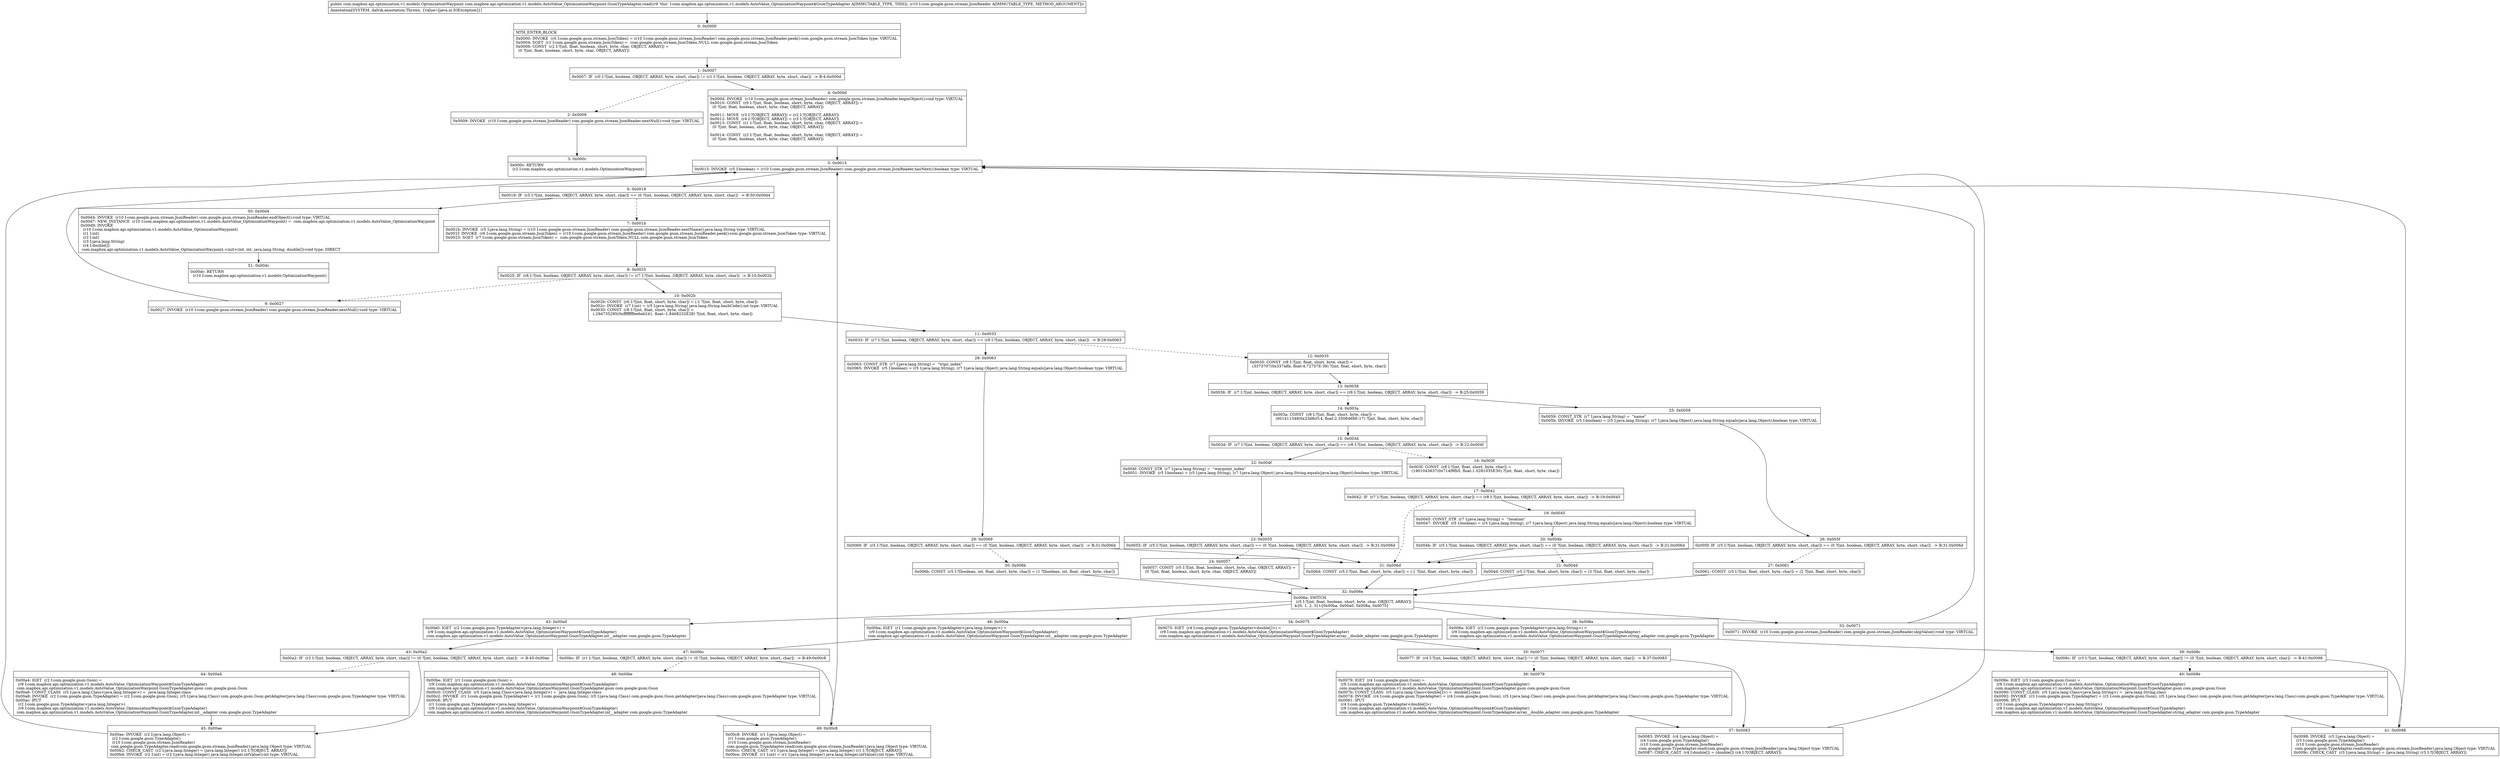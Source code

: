 digraph "CFG forcom.mapbox.api.optimization.v1.models.AutoValue_OptimizationWaypoint.GsonTypeAdapter.read(Lcom\/google\/gson\/stream\/JsonReader;)Lcom\/mapbox\/api\/optimization\/v1\/models\/OptimizationWaypoint;" {
Node_0 [shape=record,label="{0\:\ 0x0000|MTH_ENTER_BLOCK\l|0x0000: INVOKE  (r0 I:com.google.gson.stream.JsonToken) = (r10 I:com.google.gson.stream.JsonReader) com.google.gson.stream.JsonReader.peek():com.google.gson.stream.JsonToken type: VIRTUAL \l0x0004: SGET  (r1 I:com.google.gson.stream.JsonToken) =  com.google.gson.stream.JsonToken.NULL com.google.gson.stream.JsonToken \l0x0006: CONST  (r2 I:?[int, float, boolean, short, byte, char, OBJECT, ARRAY]) = \l  (0 ?[int, float, boolean, short, byte, char, OBJECT, ARRAY])\l \l}"];
Node_1 [shape=record,label="{1\:\ 0x0007|0x0007: IF  (r0 I:?[int, boolean, OBJECT, ARRAY, byte, short, char]) != (r1 I:?[int, boolean, OBJECT, ARRAY, byte, short, char])  \-\> B:4:0x000d \l}"];
Node_2 [shape=record,label="{2\:\ 0x0009|0x0009: INVOKE  (r10 I:com.google.gson.stream.JsonReader) com.google.gson.stream.JsonReader.nextNull():void type: VIRTUAL \l}"];
Node_3 [shape=record,label="{3\:\ 0x000c|0x000c: RETURN  \l  (r2 I:com.mapbox.api.optimization.v1.models.OptimizationWaypoint)\l \l}"];
Node_4 [shape=record,label="{4\:\ 0x000d|0x000d: INVOKE  (r10 I:com.google.gson.stream.JsonReader) com.google.gson.stream.JsonReader.beginObject():void type: VIRTUAL \l0x0010: CONST  (r0 I:?[int, float, boolean, short, byte, char, OBJECT, ARRAY]) = \l  (0 ?[int, float, boolean, short, byte, char, OBJECT, ARRAY])\l \l0x0011: MOVE  (r3 I:?[OBJECT, ARRAY]) = (r2 I:?[OBJECT, ARRAY]) \l0x0012: MOVE  (r4 I:?[OBJECT, ARRAY]) = (r3 I:?[OBJECT, ARRAY]) \l0x0013: CONST  (r1 I:?[int, float, boolean, short, byte, char, OBJECT, ARRAY]) = \l  (0 ?[int, float, boolean, short, byte, char, OBJECT, ARRAY])\l \l0x0014: CONST  (r2 I:?[int, float, boolean, short, byte, char, OBJECT, ARRAY]) = \l  (0 ?[int, float, boolean, short, byte, char, OBJECT, ARRAY])\l \l}"];
Node_5 [shape=record,label="{5\:\ 0x0015|0x0015: INVOKE  (r5 I:boolean) = (r10 I:com.google.gson.stream.JsonReader) com.google.gson.stream.JsonReader.hasNext():boolean type: VIRTUAL \l}"];
Node_6 [shape=record,label="{6\:\ 0x0019|0x0019: IF  (r5 I:?[int, boolean, OBJECT, ARRAY, byte, short, char]) == (0 ?[int, boolean, OBJECT, ARRAY, byte, short, char])  \-\> B:50:0x00d4 \l}"];
Node_7 [shape=record,label="{7\:\ 0x001b|0x001b: INVOKE  (r5 I:java.lang.String) = (r10 I:com.google.gson.stream.JsonReader) com.google.gson.stream.JsonReader.nextName():java.lang.String type: VIRTUAL \l0x001f: INVOKE  (r6 I:com.google.gson.stream.JsonToken) = (r10 I:com.google.gson.stream.JsonReader) com.google.gson.stream.JsonReader.peek():com.google.gson.stream.JsonToken type: VIRTUAL \l0x0023: SGET  (r7 I:com.google.gson.stream.JsonToken) =  com.google.gson.stream.JsonToken.NULL com.google.gson.stream.JsonToken \l}"];
Node_8 [shape=record,label="{8\:\ 0x0025|0x0025: IF  (r6 I:?[int, boolean, OBJECT, ARRAY, byte, short, char]) != (r7 I:?[int, boolean, OBJECT, ARRAY, byte, short, char])  \-\> B:10:0x002b \l}"];
Node_9 [shape=record,label="{9\:\ 0x0027|0x0027: INVOKE  (r10 I:com.google.gson.stream.JsonReader) com.google.gson.stream.JsonReader.nextNull():void type: VIRTUAL \l}"];
Node_10 [shape=record,label="{10\:\ 0x002b|0x002b: CONST  (r6 I:?[int, float, short, byte, char]) = (\-1 ?[int, float, short, byte, char]) \l0x002c: INVOKE  (r7 I:int) = (r5 I:java.lang.String) java.lang.String.hashCode():int type: VIRTUAL \l0x0030: CONST  (r8 I:?[int, float, short, byte, char]) = \l  (\-294735295(0xffffffffee6eb241, float:\-1.8468232E28) ?[int, float, short, byte, char])\l \l}"];
Node_11 [shape=record,label="{11\:\ 0x0033|0x0033: IF  (r7 I:?[int, boolean, OBJECT, ARRAY, byte, short, char]) == (r8 I:?[int, boolean, OBJECT, ARRAY, byte, short, char])  \-\> B:28:0x0063 \l}"];
Node_12 [shape=record,label="{12\:\ 0x0035|0x0035: CONST  (r8 I:?[int, float, short, byte, char]) = \l  (3373707(0x337a8b, float:4.72757E\-39) ?[int, float, short, byte, char])\l \l}"];
Node_13 [shape=record,label="{13\:\ 0x0038|0x0038: IF  (r7 I:?[int, boolean, OBJECT, ARRAY, byte, short, char]) == (r8 I:?[int, boolean, OBJECT, ARRAY, byte, short, char])  \-\> B:25:0x0059 \l}"];
Node_14 [shape=record,label="{14\:\ 0x003a|0x003a: CONST  (r8 I:?[int, float, short, byte, char]) = \l  (601411348(0x23d8cf14, float:2.3506468E\-17) ?[int, float, short, byte, char])\l \l}"];
Node_15 [shape=record,label="{15\:\ 0x003d|0x003d: IF  (r7 I:?[int, boolean, OBJECT, ARRAY, byte, short, char]) == (r8 I:?[int, boolean, OBJECT, ARRAY, byte, short, char])  \-\> B:22:0x004f \l}"];
Node_16 [shape=record,label="{16\:\ 0x003f|0x003f: CONST  (r8 I:?[int, float, short, byte, char]) = \l  (1901043637(0x714f9fb5, float:1.0281035E30) ?[int, float, short, byte, char])\l \l}"];
Node_17 [shape=record,label="{17\:\ 0x0042|0x0042: IF  (r7 I:?[int, boolean, OBJECT, ARRAY, byte, short, char]) == (r8 I:?[int, boolean, OBJECT, ARRAY, byte, short, char])  \-\> B:19:0x0045 \l}"];
Node_19 [shape=record,label="{19\:\ 0x0045|0x0045: CONST_STR  (r7 I:java.lang.String) =  \"location\" \l0x0047: INVOKE  (r5 I:boolean) = (r5 I:java.lang.String), (r7 I:java.lang.Object) java.lang.String.equals(java.lang.Object):boolean type: VIRTUAL \l}"];
Node_20 [shape=record,label="{20\:\ 0x004b|0x004b: IF  (r5 I:?[int, boolean, OBJECT, ARRAY, byte, short, char]) == (0 ?[int, boolean, OBJECT, ARRAY, byte, short, char])  \-\> B:31:0x006d \l}"];
Node_21 [shape=record,label="{21\:\ 0x004d|0x004d: CONST  (r5 I:?[int, float, short, byte, char]) = (3 ?[int, float, short, byte, char]) \l}"];
Node_22 [shape=record,label="{22\:\ 0x004f|0x004f: CONST_STR  (r7 I:java.lang.String) =  \"waypoint_index\" \l0x0051: INVOKE  (r5 I:boolean) = (r5 I:java.lang.String), (r7 I:java.lang.Object) java.lang.String.equals(java.lang.Object):boolean type: VIRTUAL \l}"];
Node_23 [shape=record,label="{23\:\ 0x0055|0x0055: IF  (r5 I:?[int, boolean, OBJECT, ARRAY, byte, short, char]) == (0 ?[int, boolean, OBJECT, ARRAY, byte, short, char])  \-\> B:31:0x006d \l}"];
Node_24 [shape=record,label="{24\:\ 0x0057|0x0057: CONST  (r5 I:?[int, float, boolean, short, byte, char, OBJECT, ARRAY]) = \l  (0 ?[int, float, boolean, short, byte, char, OBJECT, ARRAY])\l \l}"];
Node_25 [shape=record,label="{25\:\ 0x0059|0x0059: CONST_STR  (r7 I:java.lang.String) =  \"name\" \l0x005b: INVOKE  (r5 I:boolean) = (r5 I:java.lang.String), (r7 I:java.lang.Object) java.lang.String.equals(java.lang.Object):boolean type: VIRTUAL \l}"];
Node_26 [shape=record,label="{26\:\ 0x005f|0x005f: IF  (r5 I:?[int, boolean, OBJECT, ARRAY, byte, short, char]) == (0 ?[int, boolean, OBJECT, ARRAY, byte, short, char])  \-\> B:31:0x006d \l}"];
Node_27 [shape=record,label="{27\:\ 0x0061|0x0061: CONST  (r5 I:?[int, float, short, byte, char]) = (2 ?[int, float, short, byte, char]) \l}"];
Node_28 [shape=record,label="{28\:\ 0x0063|0x0063: CONST_STR  (r7 I:java.lang.String) =  \"trips_index\" \l0x0065: INVOKE  (r5 I:boolean) = (r5 I:java.lang.String), (r7 I:java.lang.Object) java.lang.String.equals(java.lang.Object):boolean type: VIRTUAL \l}"];
Node_29 [shape=record,label="{29\:\ 0x0069|0x0069: IF  (r5 I:?[int, boolean, OBJECT, ARRAY, byte, short, char]) == (0 ?[int, boolean, OBJECT, ARRAY, byte, short, char])  \-\> B:31:0x006d \l}"];
Node_30 [shape=record,label="{30\:\ 0x006b|0x006b: CONST  (r5 I:?[boolean, int, float, short, byte, char]) = (1 ?[boolean, int, float, short, byte, char]) \l}"];
Node_31 [shape=record,label="{31\:\ 0x006d|0x006d: CONST  (r5 I:?[int, float, short, byte, char]) = (\-1 ?[int, float, short, byte, char]) \l}"];
Node_32 [shape=record,label="{32\:\ 0x006e|0x006e: SWITCH  \l  (r5 I:?[int, float, boolean, short, byte, char, OBJECT, ARRAY])\l k:[0, 1, 2, 3] t:[0x00ba, 0x00a0, 0x008a, 0x0075] \l}"];
Node_33 [shape=record,label="{33\:\ 0x0071|0x0071: INVOKE  (r10 I:com.google.gson.stream.JsonReader) com.google.gson.stream.JsonReader.skipValue():void type: VIRTUAL \l}"];
Node_34 [shape=record,label="{34\:\ 0x0075|0x0075: IGET  (r4 I:com.google.gson.TypeAdapter\<double[]\>) = \l  (r9 I:com.mapbox.api.optimization.v1.models.AutoValue_OptimizationWaypoint$GsonTypeAdapter)\l com.mapbox.api.optimization.v1.models.AutoValue_OptimizationWaypoint.GsonTypeAdapter.array__double_adapter com.google.gson.TypeAdapter \l}"];
Node_35 [shape=record,label="{35\:\ 0x0077|0x0077: IF  (r4 I:?[int, boolean, OBJECT, ARRAY, byte, short, char]) != (0 ?[int, boolean, OBJECT, ARRAY, byte, short, char])  \-\> B:37:0x0083 \l}"];
Node_36 [shape=record,label="{36\:\ 0x0079|0x0079: IGET  (r4 I:com.google.gson.Gson) = \l  (r9 I:com.mapbox.api.optimization.v1.models.AutoValue_OptimizationWaypoint$GsonTypeAdapter)\l com.mapbox.api.optimization.v1.models.AutoValue_OptimizationWaypoint.GsonTypeAdapter.gson com.google.gson.Gson \l0x007b: CONST_CLASS  (r5 I:java.lang.Class\<double[]\>) =  double[].class \l0x007d: INVOKE  (r4 I:com.google.gson.TypeAdapter) = (r4 I:com.google.gson.Gson), (r5 I:java.lang.Class) com.google.gson.Gson.getAdapter(java.lang.Class):com.google.gson.TypeAdapter type: VIRTUAL \l0x0081: IPUT  \l  (r4 I:com.google.gson.TypeAdapter\<double[]\>)\l  (r9 I:com.mapbox.api.optimization.v1.models.AutoValue_OptimizationWaypoint$GsonTypeAdapter)\l com.mapbox.api.optimization.v1.models.AutoValue_OptimizationWaypoint.GsonTypeAdapter.array__double_adapter com.google.gson.TypeAdapter \l}"];
Node_37 [shape=record,label="{37\:\ 0x0083|0x0083: INVOKE  (r4 I:java.lang.Object) = \l  (r4 I:com.google.gson.TypeAdapter)\l  (r10 I:com.google.gson.stream.JsonReader)\l com.google.gson.TypeAdapter.read(com.google.gson.stream.JsonReader):java.lang.Object type: VIRTUAL \l0x0087: CHECK_CAST  (r4 I:double[]) = (double[]) (r4 I:?[OBJECT, ARRAY]) \l}"];
Node_38 [shape=record,label="{38\:\ 0x008a|0x008a: IGET  (r3 I:com.google.gson.TypeAdapter\<java.lang.String\>) = \l  (r9 I:com.mapbox.api.optimization.v1.models.AutoValue_OptimizationWaypoint$GsonTypeAdapter)\l com.mapbox.api.optimization.v1.models.AutoValue_OptimizationWaypoint.GsonTypeAdapter.string_adapter com.google.gson.TypeAdapter \l}"];
Node_39 [shape=record,label="{39\:\ 0x008c|0x008c: IF  (r3 I:?[int, boolean, OBJECT, ARRAY, byte, short, char]) != (0 ?[int, boolean, OBJECT, ARRAY, byte, short, char])  \-\> B:41:0x0098 \l}"];
Node_40 [shape=record,label="{40\:\ 0x008e|0x008e: IGET  (r3 I:com.google.gson.Gson) = \l  (r9 I:com.mapbox.api.optimization.v1.models.AutoValue_OptimizationWaypoint$GsonTypeAdapter)\l com.mapbox.api.optimization.v1.models.AutoValue_OptimizationWaypoint.GsonTypeAdapter.gson com.google.gson.Gson \l0x0090: CONST_CLASS  (r5 I:java.lang.Class\<java.lang.String\>) =  java.lang.String.class \l0x0092: INVOKE  (r3 I:com.google.gson.TypeAdapter) = (r3 I:com.google.gson.Gson), (r5 I:java.lang.Class) com.google.gson.Gson.getAdapter(java.lang.Class):com.google.gson.TypeAdapter type: VIRTUAL \l0x0096: IPUT  \l  (r3 I:com.google.gson.TypeAdapter\<java.lang.String\>)\l  (r9 I:com.mapbox.api.optimization.v1.models.AutoValue_OptimizationWaypoint$GsonTypeAdapter)\l com.mapbox.api.optimization.v1.models.AutoValue_OptimizationWaypoint.GsonTypeAdapter.string_adapter com.google.gson.TypeAdapter \l}"];
Node_41 [shape=record,label="{41\:\ 0x0098|0x0098: INVOKE  (r3 I:java.lang.Object) = \l  (r3 I:com.google.gson.TypeAdapter)\l  (r10 I:com.google.gson.stream.JsonReader)\l com.google.gson.TypeAdapter.read(com.google.gson.stream.JsonReader):java.lang.Object type: VIRTUAL \l0x009c: CHECK_CAST  (r3 I:java.lang.String) = (java.lang.String) (r3 I:?[OBJECT, ARRAY]) \l}"];
Node_42 [shape=record,label="{42\:\ 0x00a0|0x00a0: IGET  (r2 I:com.google.gson.TypeAdapter\<java.lang.Integer\>) = \l  (r9 I:com.mapbox.api.optimization.v1.models.AutoValue_OptimizationWaypoint$GsonTypeAdapter)\l com.mapbox.api.optimization.v1.models.AutoValue_OptimizationWaypoint.GsonTypeAdapter.int__adapter com.google.gson.TypeAdapter \l}"];
Node_43 [shape=record,label="{43\:\ 0x00a2|0x00a2: IF  (r2 I:?[int, boolean, OBJECT, ARRAY, byte, short, char]) != (0 ?[int, boolean, OBJECT, ARRAY, byte, short, char])  \-\> B:45:0x00ae \l}"];
Node_44 [shape=record,label="{44\:\ 0x00a4|0x00a4: IGET  (r2 I:com.google.gson.Gson) = \l  (r9 I:com.mapbox.api.optimization.v1.models.AutoValue_OptimizationWaypoint$GsonTypeAdapter)\l com.mapbox.api.optimization.v1.models.AutoValue_OptimizationWaypoint.GsonTypeAdapter.gson com.google.gson.Gson \l0x00a6: CONST_CLASS  (r5 I:java.lang.Class\<java.lang.Integer\>) =  java.lang.Integer.class \l0x00a8: INVOKE  (r2 I:com.google.gson.TypeAdapter) = (r2 I:com.google.gson.Gson), (r5 I:java.lang.Class) com.google.gson.Gson.getAdapter(java.lang.Class):com.google.gson.TypeAdapter type: VIRTUAL \l0x00ac: IPUT  \l  (r2 I:com.google.gson.TypeAdapter\<java.lang.Integer\>)\l  (r9 I:com.mapbox.api.optimization.v1.models.AutoValue_OptimizationWaypoint$GsonTypeAdapter)\l com.mapbox.api.optimization.v1.models.AutoValue_OptimizationWaypoint.GsonTypeAdapter.int__adapter com.google.gson.TypeAdapter \l}"];
Node_45 [shape=record,label="{45\:\ 0x00ae|0x00ae: INVOKE  (r2 I:java.lang.Object) = \l  (r2 I:com.google.gson.TypeAdapter)\l  (r10 I:com.google.gson.stream.JsonReader)\l com.google.gson.TypeAdapter.read(com.google.gson.stream.JsonReader):java.lang.Object type: VIRTUAL \l0x00b2: CHECK_CAST  (r2 I:java.lang.Integer) = (java.lang.Integer) (r2 I:?[OBJECT, ARRAY]) \l0x00b4: INVOKE  (r2 I:int) = (r2 I:java.lang.Integer) java.lang.Integer.intValue():int type: VIRTUAL \l}"];
Node_46 [shape=record,label="{46\:\ 0x00ba|0x00ba: IGET  (r1 I:com.google.gson.TypeAdapter\<java.lang.Integer\>) = \l  (r9 I:com.mapbox.api.optimization.v1.models.AutoValue_OptimizationWaypoint$GsonTypeAdapter)\l com.mapbox.api.optimization.v1.models.AutoValue_OptimizationWaypoint.GsonTypeAdapter.int__adapter com.google.gson.TypeAdapter \l}"];
Node_47 [shape=record,label="{47\:\ 0x00bc|0x00bc: IF  (r1 I:?[int, boolean, OBJECT, ARRAY, byte, short, char]) != (0 ?[int, boolean, OBJECT, ARRAY, byte, short, char])  \-\> B:49:0x00c8 \l}"];
Node_48 [shape=record,label="{48\:\ 0x00be|0x00be: IGET  (r1 I:com.google.gson.Gson) = \l  (r9 I:com.mapbox.api.optimization.v1.models.AutoValue_OptimizationWaypoint$GsonTypeAdapter)\l com.mapbox.api.optimization.v1.models.AutoValue_OptimizationWaypoint.GsonTypeAdapter.gson com.google.gson.Gson \l0x00c0: CONST_CLASS  (r5 I:java.lang.Class\<java.lang.Integer\>) =  java.lang.Integer.class \l0x00c2: INVOKE  (r1 I:com.google.gson.TypeAdapter) = (r1 I:com.google.gson.Gson), (r5 I:java.lang.Class) com.google.gson.Gson.getAdapter(java.lang.Class):com.google.gson.TypeAdapter type: VIRTUAL \l0x00c6: IPUT  \l  (r1 I:com.google.gson.TypeAdapter\<java.lang.Integer\>)\l  (r9 I:com.mapbox.api.optimization.v1.models.AutoValue_OptimizationWaypoint$GsonTypeAdapter)\l com.mapbox.api.optimization.v1.models.AutoValue_OptimizationWaypoint.GsonTypeAdapter.int__adapter com.google.gson.TypeAdapter \l}"];
Node_49 [shape=record,label="{49\:\ 0x00c8|0x00c8: INVOKE  (r1 I:java.lang.Object) = \l  (r1 I:com.google.gson.TypeAdapter)\l  (r10 I:com.google.gson.stream.JsonReader)\l com.google.gson.TypeAdapter.read(com.google.gson.stream.JsonReader):java.lang.Object type: VIRTUAL \l0x00cc: CHECK_CAST  (r1 I:java.lang.Integer) = (java.lang.Integer) (r1 I:?[OBJECT, ARRAY]) \l0x00ce: INVOKE  (r1 I:int) = (r1 I:java.lang.Integer) java.lang.Integer.intValue():int type: VIRTUAL \l}"];
Node_50 [shape=record,label="{50\:\ 0x00d4|0x00d4: INVOKE  (r10 I:com.google.gson.stream.JsonReader) com.google.gson.stream.JsonReader.endObject():void type: VIRTUAL \l0x00d7: NEW_INSTANCE  (r10 I:com.mapbox.api.optimization.v1.models.AutoValue_OptimizationWaypoint) =  com.mapbox.api.optimization.v1.models.AutoValue_OptimizationWaypoint \l0x00d9: INVOKE  \l  (r10 I:com.mapbox.api.optimization.v1.models.AutoValue_OptimizationWaypoint)\l  (r1 I:int)\l  (r2 I:int)\l  (r3 I:java.lang.String)\l  (r4 I:double[])\l com.mapbox.api.optimization.v1.models.AutoValue_OptimizationWaypoint.\<init\>(int, int, java.lang.String, double[]):void type: DIRECT \l}"];
Node_51 [shape=record,label="{51\:\ 0x00dc|0x00dc: RETURN  \l  (r10 I:com.mapbox.api.optimization.v1.models.OptimizationWaypoint)\l \l}"];
MethodNode[shape=record,label="{public com.mapbox.api.optimization.v1.models.OptimizationWaypoint com.mapbox.api.optimization.v1.models.AutoValue_OptimizationWaypoint.GsonTypeAdapter.read((r9 'this' I:com.mapbox.api.optimization.v1.models.AutoValue_OptimizationWaypoint$GsonTypeAdapter A[IMMUTABLE_TYPE, THIS]), (r10 I:com.google.gson.stream.JsonReader A[IMMUTABLE_TYPE, METHOD_ARGUMENT]))  | Annotation[SYSTEM, dalvik.annotation.Throws, \{value=[java.io.IOException]\}]\l}"];
MethodNode -> Node_0;
Node_0 -> Node_1;
Node_1 -> Node_2[style=dashed];
Node_1 -> Node_4;
Node_2 -> Node_3;
Node_4 -> Node_5;
Node_5 -> Node_6;
Node_6 -> Node_7[style=dashed];
Node_6 -> Node_50;
Node_7 -> Node_8;
Node_8 -> Node_9[style=dashed];
Node_8 -> Node_10;
Node_9 -> Node_5;
Node_10 -> Node_11;
Node_11 -> Node_12[style=dashed];
Node_11 -> Node_28;
Node_12 -> Node_13;
Node_13 -> Node_14[style=dashed];
Node_13 -> Node_25;
Node_14 -> Node_15;
Node_15 -> Node_16[style=dashed];
Node_15 -> Node_22;
Node_16 -> Node_17;
Node_17 -> Node_19;
Node_17 -> Node_31[style=dashed];
Node_19 -> Node_20;
Node_20 -> Node_21[style=dashed];
Node_20 -> Node_31;
Node_21 -> Node_32;
Node_22 -> Node_23;
Node_23 -> Node_24[style=dashed];
Node_23 -> Node_31;
Node_24 -> Node_32;
Node_25 -> Node_26;
Node_26 -> Node_27[style=dashed];
Node_26 -> Node_31;
Node_27 -> Node_32;
Node_28 -> Node_29;
Node_29 -> Node_30[style=dashed];
Node_29 -> Node_31;
Node_30 -> Node_32;
Node_31 -> Node_32;
Node_32 -> Node_33;
Node_32 -> Node_34;
Node_32 -> Node_38;
Node_32 -> Node_42;
Node_32 -> Node_46;
Node_33 -> Node_5;
Node_34 -> Node_35;
Node_35 -> Node_36[style=dashed];
Node_35 -> Node_37;
Node_36 -> Node_37;
Node_37 -> Node_5;
Node_38 -> Node_39;
Node_39 -> Node_40[style=dashed];
Node_39 -> Node_41;
Node_40 -> Node_41;
Node_41 -> Node_5;
Node_42 -> Node_43;
Node_43 -> Node_44[style=dashed];
Node_43 -> Node_45;
Node_44 -> Node_45;
Node_45 -> Node_5;
Node_46 -> Node_47;
Node_47 -> Node_48[style=dashed];
Node_47 -> Node_49;
Node_48 -> Node_49;
Node_49 -> Node_5;
Node_50 -> Node_51;
}

